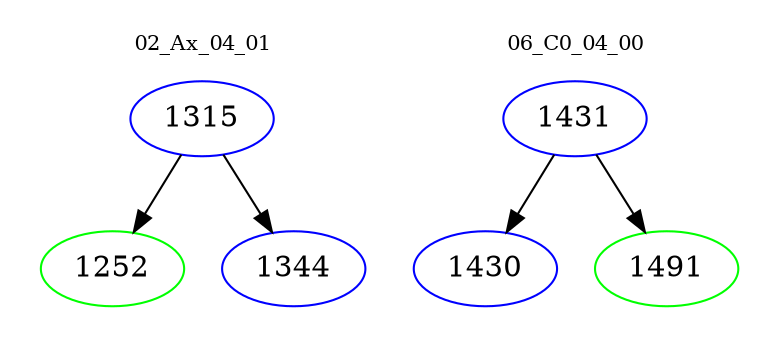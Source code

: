 digraph{
subgraph cluster_0 {
color = white
label = "02_Ax_04_01";
fontsize=10;
T0_1315 [label="1315", color="blue"]
T0_1315 -> T0_1252 [color="black"]
T0_1252 [label="1252", color="green"]
T0_1315 -> T0_1344 [color="black"]
T0_1344 [label="1344", color="blue"]
}
subgraph cluster_1 {
color = white
label = "06_C0_04_00";
fontsize=10;
T1_1431 [label="1431", color="blue"]
T1_1431 -> T1_1430 [color="black"]
T1_1430 [label="1430", color="blue"]
T1_1431 -> T1_1491 [color="black"]
T1_1491 [label="1491", color="green"]
}
}
